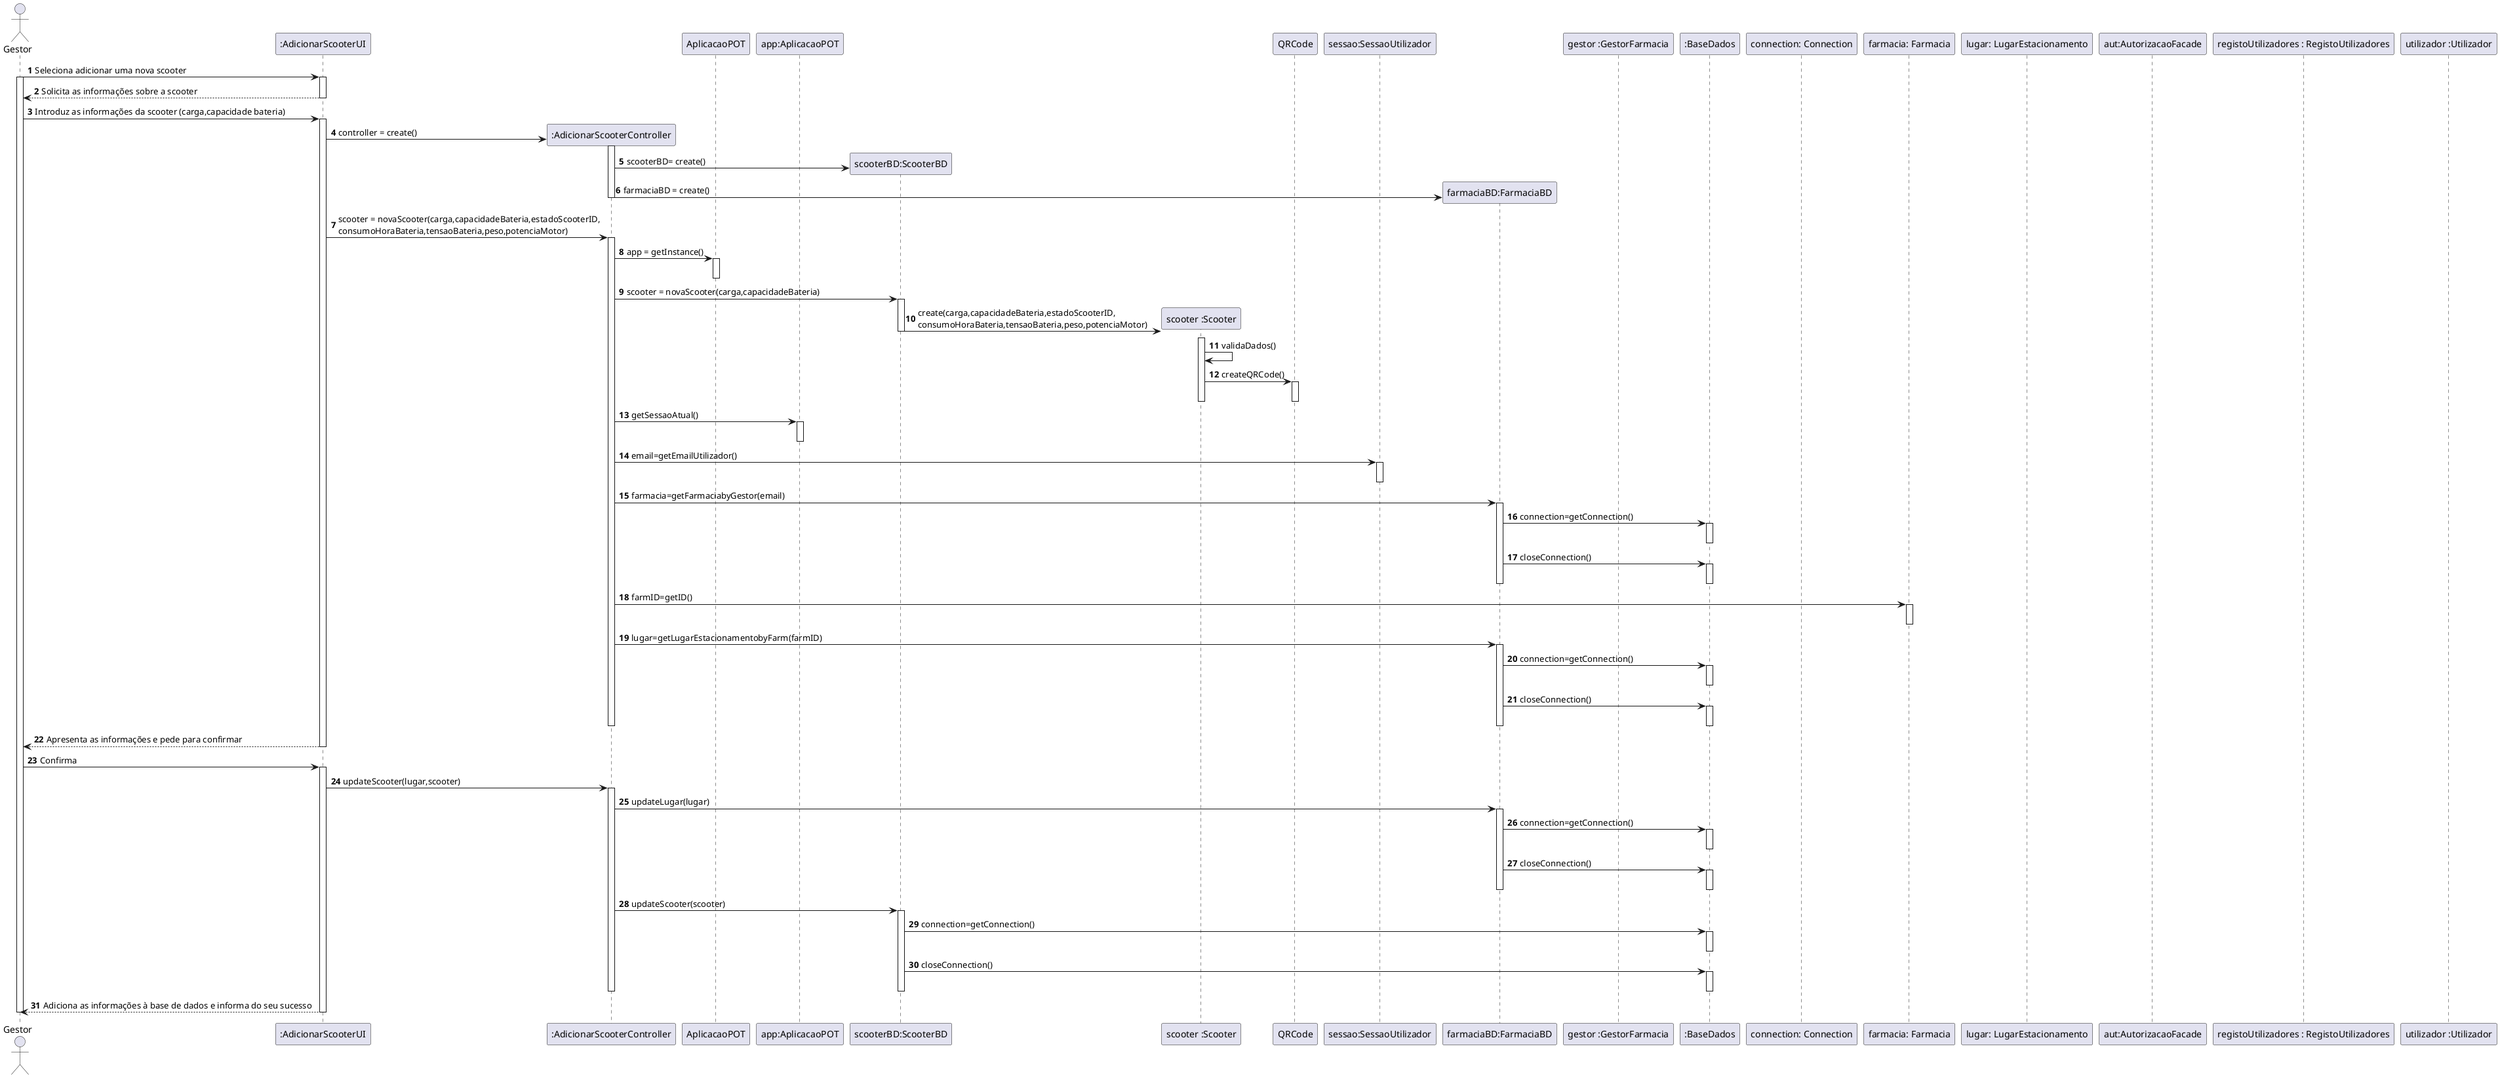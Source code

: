 @startuml
autonumber

actor "Gestor" as ADMIN
participant ":AdicionarScooterUI" as UI
participant ":AdicionarScooterController" as CONTROLLER
participant "AplicacaoPOT" as APLICACAOPOT
participant "app:AplicacaoPOT" as APP

participant "scooterBD:ScooterBD" as SCOOTBD
participant "scooter :Scooter" AS SCOOT
participant "QRCode" as QR
participant "sessao:SessaoUtilizador" as SESSAO
participant "farmaciaBD:FarmaciaBD" as REGFARM
participant "gestor :GestorFarmacia" AS GESTOR
participant ":BaseDados" AS BD
participant "connection: Connection" as CN
participant "farmacia: Farmacia" as FARM
participant "lugar: LugarEstacionamento" as LUGAR

participant "aut:AutorizacaoFacade" as AF
participant "registoUtilizadores : RegistoUtilizadores" AS REG_USER
participant "utilizador :Utilizador" as USER

ADMIN -> UI : Seleciona adicionar uma nova scooter
activate ADMIN

activate UI
UI --> ADMIN : Solicita as informações sobre a scooter
deactivate UI

ADMIN -> UI : Introduz as informações da scooter (carga,capacidade bateria)
activate UI
UI -> CONTROLLER** : controller = create()
    activate CONTROLLER
        CONTROLLER -> SCOOTBD**: scooterBD= create()
        CONTROLLER -> REGFARM** : farmaciaBD = create()

        deactivate CONTROLLER
    UI -> CONTROLLER : scooter = novaScooter(carga,capacidadeBateria,estadoScooterID,\nconsumoHoraBateria,tensaoBateria,peso,potenciaMotor)
    activate CONTROLLER
    CONTROLLER -> APLICACAOPOT: app = getInstance()
    activate APLICACAOPOT
    deactivate APLICACAOPOT






        CONTROLLER -> SCOOTBD : scooter = novaScooter(carga,capacidadeBateria)
        activate SCOOTBD

            SCOOTBD -> SCOOT** : create(carga,capacidadeBateria,estadoScooterID,\nconsumoHoraBateria,tensaoBateria,peso,potenciaMotor)

        deactivate SCOOTBD

            activate SCOOT
            SCOOT -> SCOOT : validaDados()
            SCOOT -> QR : createQRCode()
                activate QR
                deactivate QR
            deactivate SCOOT

        CONTROLLER-> APP :  getSessaoAtual()
                              activate APP
                              deactivate APP

        CONTROLLER -> SESSAO: email=getEmailUtilizador()
        activate SESSAO
        deactivate SESSAO



        CONTROLLER -> REGFARM: farmacia=getFarmaciabyGestor(email)
        activate REGFARM
        REGFARM -> BD : connection=getConnection()
        activate BD
        deactivate BD
          REGFARM -> BD : closeConnection()
        activate BD
        deactivate BD

        deactivate REGFARM

        CONTROLLER -> FARM: farmID=getID()
        activate FARM
        deactivate FARM


        CONTROLLER-> REGFARM: lugar=getLugarEstacionamentobyFarm(farmID)
        activate REGFARM
         REGFARM -> BD : connection=getConnection()
                activate BD
                deactivate BD
                  REGFARM -> BD : closeConnection()
                activate BD
                deactivate BD
        deactivate REGFARM







    deactivate CONTROLLER




UI --> ADMIN : Apresenta as informações e pede para confirmar
deactivate UI

ADMIN -> UI : Confirma
activate UI
    UI -> CONTROLLER : updateScooter(lugar,scooter)
    activate CONTROLLER


        CONTROLLER -> REGFARM: updateLugar(lugar)
        activate REGFARM
             REGFARM -> BD : connection=getConnection()
                activate BD
                deactivate BD
                  REGFARM -> BD : closeConnection()
                activate BD
                deactivate BD
        deactivate REGFARM


        CONTROLLER-> SCOOTBD: updateScooter(scooter)
   activate SCOOTBD


           SCOOTBD -> BD : connection=getConnection()

                        activate BD
                        deactivate BD
                          SCOOTBD -> BD : closeConnection()
                        activate BD
                        deactivate BD

              deactivate SCOOTBD

    deactivate CONTROLLER

UI --> ADMIN : Adiciona as informações à base de dados e informa do seu sucesso
deactivate UI
deactivate ADMIN

@enduml